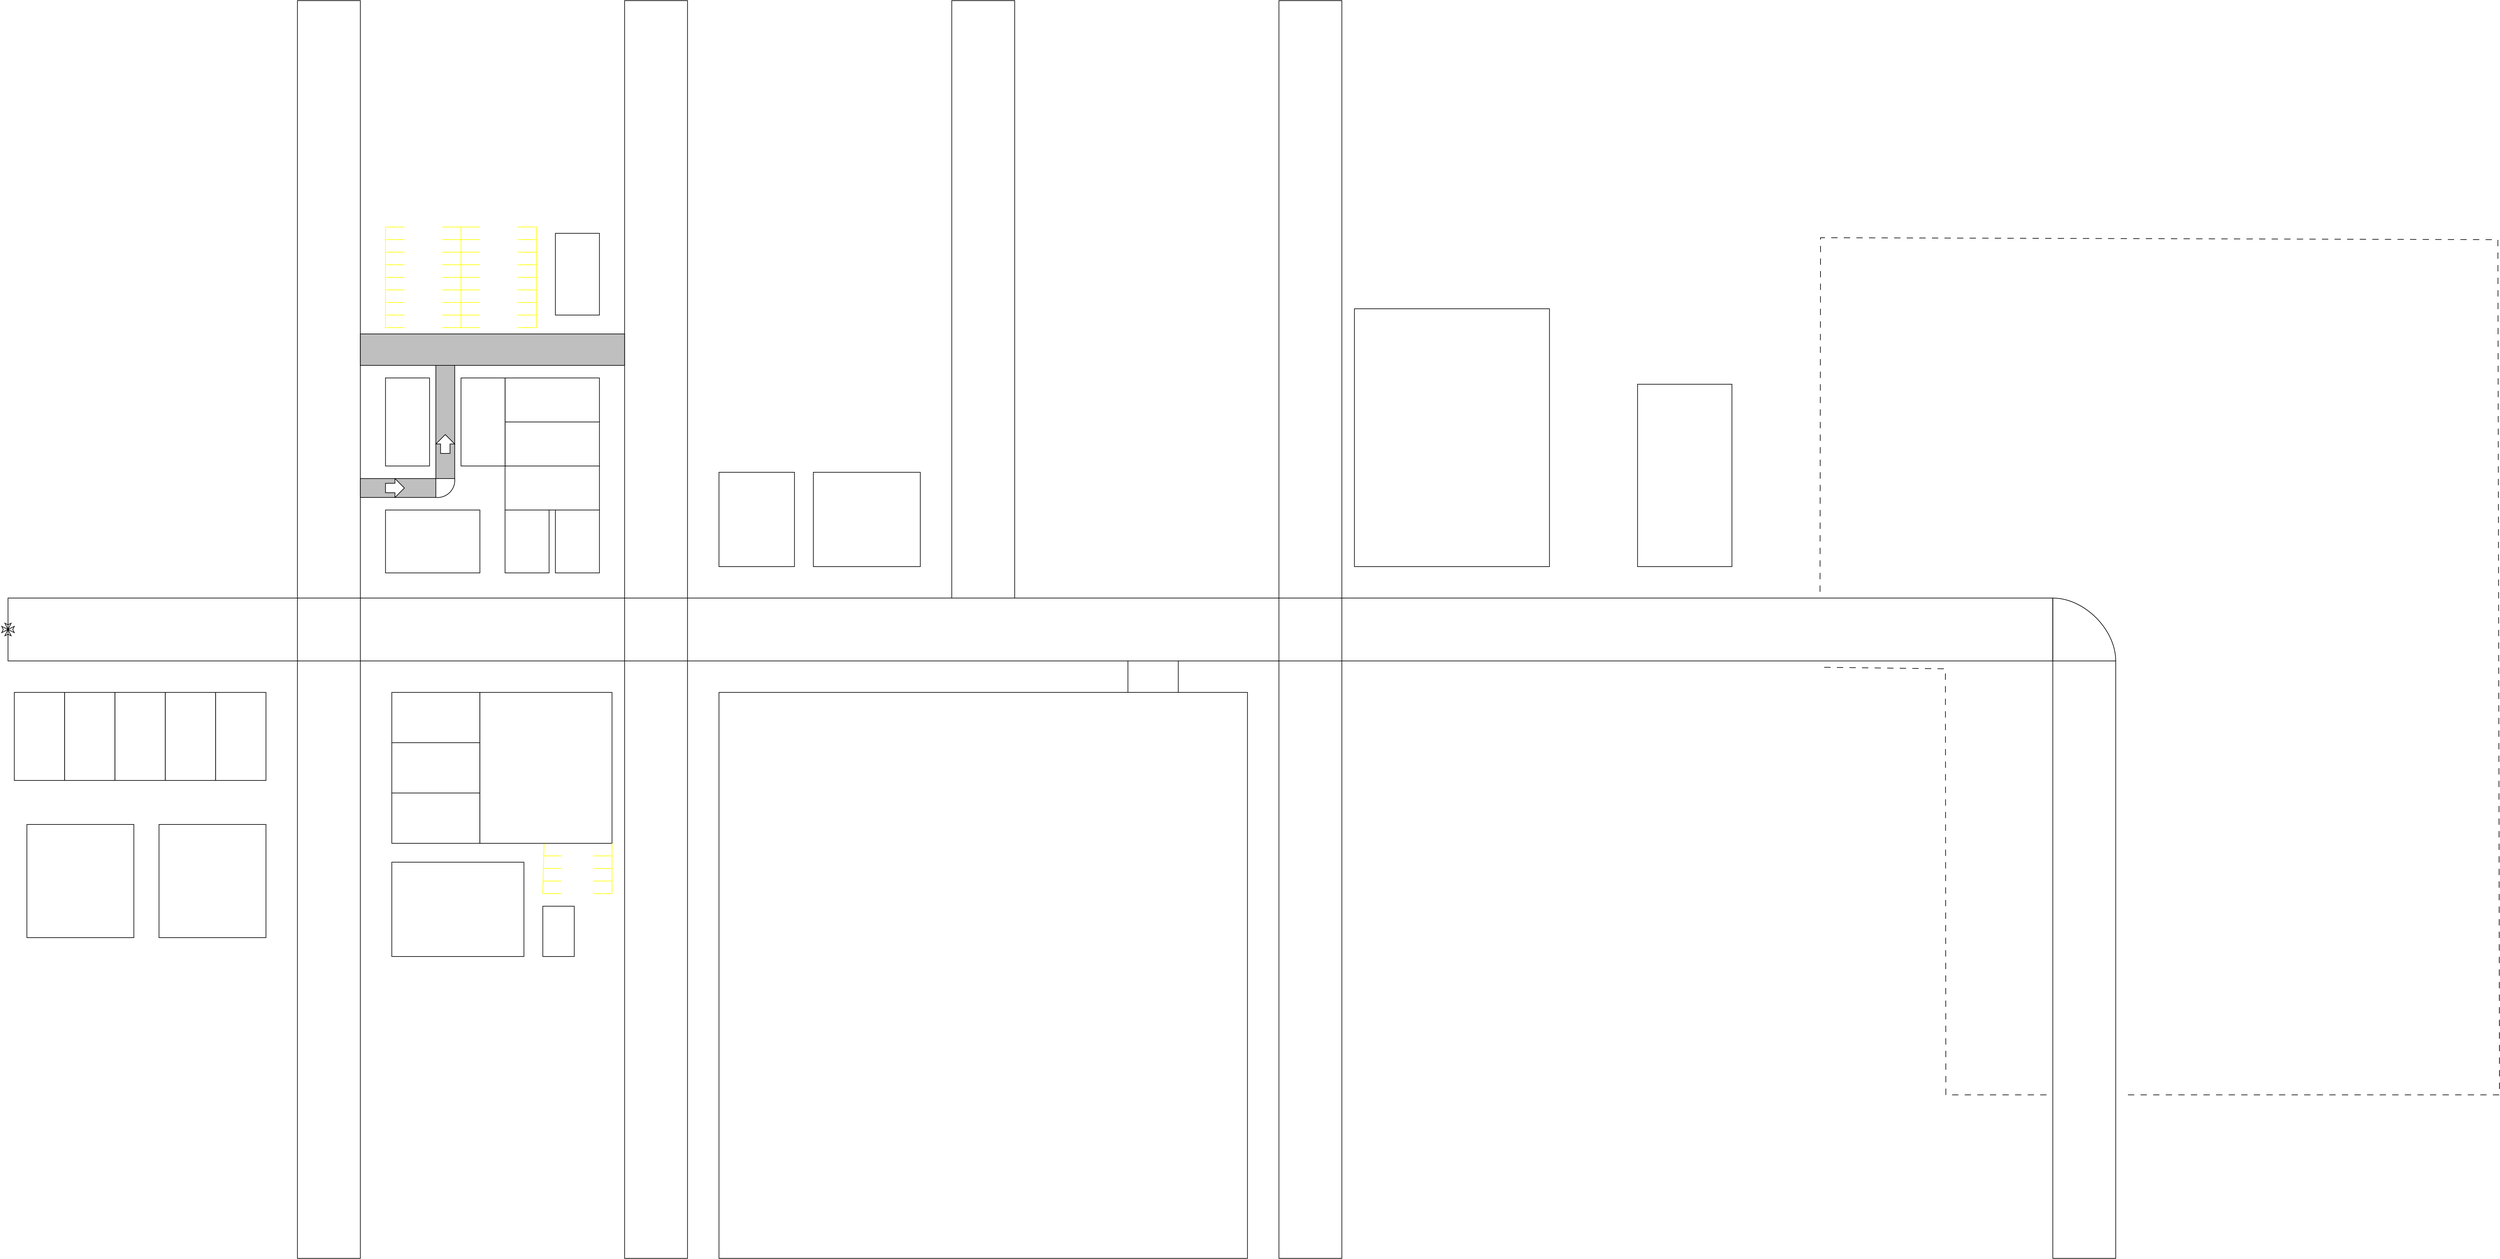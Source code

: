 <?xml version="1.0" encoding="UTF-8"?>
<dia:diagram xmlns:dia="http://www.lysator.liu.se/~alla/dia/">
  <dia:layer name="Background" visible="true" active="true">
    <dia:object type="Geometric - Maltese Cross" version="1" id="O0">
      <dia:attribute name="obj_pos">
        <dia:point val="3,99"/>
      </dia:attribute>
      <dia:attribute name="obj_bb">
        <dia:rectangle val="2.888,98.888;5.112,101.112"/>
      </dia:attribute>
      <dia:attribute name="meta">
        <dia:composite type="dict"/>
      </dia:attribute>
      <dia:attribute name="elem_corner">
        <dia:point val="3,99"/>
      </dia:attribute>
      <dia:attribute name="elem_width">
        <dia:real val="2"/>
      </dia:attribute>
      <dia:attribute name="elem_height">
        <dia:real val="2"/>
      </dia:attribute>
      <dia:attribute name="line_width">
        <dia:real val="0.1"/>
      </dia:attribute>
      <dia:attribute name="line_colour">
        <dia:color val="#000000"/>
      </dia:attribute>
      <dia:attribute name="fill_colour">
        <dia:color val="#ffffff"/>
      </dia:attribute>
      <dia:attribute name="show_background">
        <dia:boolean val="true"/>
      </dia:attribute>
      <dia:attribute name="line_style">
        <dia:enum val="0"/>
        <dia:real val="1"/>
      </dia:attribute>
      <dia:attribute name="flip_horizontal">
        <dia:boolean val="false"/>
      </dia:attribute>
      <dia:attribute name="flip_vertical">
        <dia:boolean val="false"/>
      </dia:attribute>
      <dia:attribute name="subscale">
        <dia:real val="1"/>
      </dia:attribute>
    </dia:object>
    <dia:object type="Standard - Box" version="0" id="O1">
      <dia:attribute name="obj_pos">
        <dia:point val="4,95"/>
      </dia:attribute>
      <dia:attribute name="obj_bb">
        <dia:rectangle val="3.95,94.95;329.05,105.05"/>
      </dia:attribute>
      <dia:attribute name="elem_corner">
        <dia:point val="4,95"/>
      </dia:attribute>
      <dia:attribute name="elem_width">
        <dia:real val="325"/>
      </dia:attribute>
      <dia:attribute name="elem_height">
        <dia:real val="10"/>
      </dia:attribute>
      <dia:attribute name="border_width">
        <dia:real val="0.1"/>
      </dia:attribute>
      <dia:attribute name="show_background">
        <dia:boolean val="false"/>
      </dia:attribute>
    </dia:object>
    <dia:object type="Standard - Box" version="0" id="O2">
      <dia:attribute name="obj_pos">
        <dia:point val="5,110"/>
      </dia:attribute>
      <dia:attribute name="obj_bb">
        <dia:rectangle val="4.95,109.95;13.05,124.05"/>
      </dia:attribute>
      <dia:attribute name="elem_corner">
        <dia:point val="5,110"/>
      </dia:attribute>
      <dia:attribute name="elem_width">
        <dia:real val="8"/>
      </dia:attribute>
      <dia:attribute name="elem_height">
        <dia:real val="14"/>
      </dia:attribute>
      <dia:attribute name="show_background">
        <dia:boolean val="true"/>
      </dia:attribute>
    </dia:object>
    <dia:object type="Standard - Box" version="0" id="O3">
      <dia:attribute name="obj_pos">
        <dia:point val="13,110"/>
      </dia:attribute>
      <dia:attribute name="obj_bb">
        <dia:rectangle val="12.95,109.95;21.05,124.05"/>
      </dia:attribute>
      <dia:attribute name="elem_corner">
        <dia:point val="13,110"/>
      </dia:attribute>
      <dia:attribute name="elem_width">
        <dia:real val="8"/>
      </dia:attribute>
      <dia:attribute name="elem_height">
        <dia:real val="14"/>
      </dia:attribute>
      <dia:attribute name="show_background">
        <dia:boolean val="true"/>
      </dia:attribute>
    </dia:object>
    <dia:object type="Standard - Box" version="0" id="O4">
      <dia:attribute name="obj_pos">
        <dia:point val="21,110"/>
      </dia:attribute>
      <dia:attribute name="obj_bb">
        <dia:rectangle val="20.95,109.95;29.05,124.05"/>
      </dia:attribute>
      <dia:attribute name="elem_corner">
        <dia:point val="21,110"/>
      </dia:attribute>
      <dia:attribute name="elem_width">
        <dia:real val="8"/>
      </dia:attribute>
      <dia:attribute name="elem_height">
        <dia:real val="14"/>
      </dia:attribute>
      <dia:attribute name="show_background">
        <dia:boolean val="true"/>
      </dia:attribute>
    </dia:object>
    <dia:object type="Standard - Box" version="0" id="O5">
      <dia:attribute name="obj_pos">
        <dia:point val="29,110"/>
      </dia:attribute>
      <dia:attribute name="obj_bb">
        <dia:rectangle val="28.95,109.95;37.05,124.05"/>
      </dia:attribute>
      <dia:attribute name="elem_corner">
        <dia:point val="29,110"/>
      </dia:attribute>
      <dia:attribute name="elem_width">
        <dia:real val="8"/>
      </dia:attribute>
      <dia:attribute name="elem_height">
        <dia:real val="14"/>
      </dia:attribute>
      <dia:attribute name="show_background">
        <dia:boolean val="true"/>
      </dia:attribute>
    </dia:object>
    <dia:object type="Standard - Box" version="0" id="O6">
      <dia:attribute name="obj_pos">
        <dia:point val="37,110"/>
      </dia:attribute>
      <dia:attribute name="obj_bb">
        <dia:rectangle val="36.95,109.95;45.05,124.05"/>
      </dia:attribute>
      <dia:attribute name="elem_corner">
        <dia:point val="37,110"/>
      </dia:attribute>
      <dia:attribute name="elem_width">
        <dia:real val="8"/>
      </dia:attribute>
      <dia:attribute name="elem_height">
        <dia:real val="14"/>
      </dia:attribute>
      <dia:attribute name="show_background">
        <dia:boolean val="true"/>
      </dia:attribute>
    </dia:object>
    <dia:object type="Standard - Box" version="0" id="O7">
      <dia:attribute name="obj_pos">
        <dia:point val="50,0"/>
      </dia:attribute>
      <dia:attribute name="obj_bb">
        <dia:rectangle val="49.95,-0.05;60.05,200.05"/>
      </dia:attribute>
      <dia:attribute name="elem_corner">
        <dia:point val="50,0"/>
      </dia:attribute>
      <dia:attribute name="elem_width">
        <dia:real val="10"/>
      </dia:attribute>
      <dia:attribute name="elem_height">
        <dia:real val="200"/>
      </dia:attribute>
      <dia:attribute name="border_width">
        <dia:real val="0.1"/>
      </dia:attribute>
      <dia:attribute name="show_background">
        <dia:boolean val="false"/>
      </dia:attribute>
    </dia:object>
    <dia:object type="Standard - Box" version="0" id="O8">
      <dia:attribute name="obj_pos">
        <dia:point val="65,110"/>
      </dia:attribute>
      <dia:attribute name="obj_bb">
        <dia:rectangle val="64.95,109.95;79.05,118.05"/>
      </dia:attribute>
      <dia:attribute name="elem_corner">
        <dia:point val="65,110"/>
      </dia:attribute>
      <dia:attribute name="elem_width">
        <dia:real val="14"/>
      </dia:attribute>
      <dia:attribute name="elem_height">
        <dia:real val="8"/>
      </dia:attribute>
      <dia:attribute name="show_background">
        <dia:boolean val="true"/>
      </dia:attribute>
    </dia:object>
    <dia:object type="Standard - Box" version="0" id="O9">
      <dia:attribute name="obj_pos">
        <dia:point val="65,118"/>
      </dia:attribute>
      <dia:attribute name="obj_bb">
        <dia:rectangle val="64.95,117.95;79.05,126.05"/>
      </dia:attribute>
      <dia:attribute name="elem_corner">
        <dia:point val="65,118"/>
      </dia:attribute>
      <dia:attribute name="elem_width">
        <dia:real val="14"/>
      </dia:attribute>
      <dia:attribute name="elem_height">
        <dia:real val="8"/>
      </dia:attribute>
      <dia:attribute name="show_background">
        <dia:boolean val="true"/>
      </dia:attribute>
    </dia:object>
    <dia:object type="Standard - Box" version="0" id="O10">
      <dia:attribute name="obj_pos">
        <dia:point val="65,126"/>
      </dia:attribute>
      <dia:attribute name="obj_bb">
        <dia:rectangle val="64.95,125.95;79.05,134.05"/>
      </dia:attribute>
      <dia:attribute name="elem_corner">
        <dia:point val="65,126"/>
      </dia:attribute>
      <dia:attribute name="elem_width">
        <dia:real val="14"/>
      </dia:attribute>
      <dia:attribute name="elem_height">
        <dia:real val="8"/>
      </dia:attribute>
      <dia:attribute name="show_background">
        <dia:boolean val="true"/>
      </dia:attribute>
    </dia:object>
    <dia:object type="Standard - Box" version="0" id="O11">
      <dia:attribute name="obj_pos">
        <dia:point val="79,110"/>
      </dia:attribute>
      <dia:attribute name="obj_bb">
        <dia:rectangle val="78.95,109.95;100.05,134.05"/>
      </dia:attribute>
      <dia:attribute name="elem_corner">
        <dia:point val="79,110"/>
      </dia:attribute>
      <dia:attribute name="elem_width">
        <dia:real val="21"/>
      </dia:attribute>
      <dia:attribute name="elem_height">
        <dia:real val="24"/>
      </dia:attribute>
      <dia:attribute name="show_background">
        <dia:boolean val="true"/>
      </dia:attribute>
    </dia:object>
    <dia:object type="Standard - Box" version="0" id="O12">
      <dia:attribute name="obj_pos">
        <dia:point val="65,137"/>
      </dia:attribute>
      <dia:attribute name="obj_bb">
        <dia:rectangle val="64.95,136.95;86.05,152.05"/>
      </dia:attribute>
      <dia:attribute name="elem_corner">
        <dia:point val="65,137"/>
      </dia:attribute>
      <dia:attribute name="elem_width">
        <dia:real val="21"/>
      </dia:attribute>
      <dia:attribute name="elem_height">
        <dia:real val="15"/>
      </dia:attribute>
      <dia:attribute name="show_background">
        <dia:boolean val="true"/>
      </dia:attribute>
    </dia:object>
    <dia:object type="Standard - Box" version="0" id="O13">
      <dia:attribute name="obj_pos">
        <dia:point val="89,144"/>
      </dia:attribute>
      <dia:attribute name="obj_bb">
        <dia:rectangle val="88.95,143.95;94.05,152.05"/>
      </dia:attribute>
      <dia:attribute name="elem_corner">
        <dia:point val="89,144"/>
      </dia:attribute>
      <dia:attribute name="elem_width">
        <dia:real val="5"/>
      </dia:attribute>
      <dia:attribute name="elem_height">
        <dia:real val="8"/>
      </dia:attribute>
      <dia:attribute name="show_background">
        <dia:boolean val="true"/>
      </dia:attribute>
    </dia:object>
    <dia:object type="Standard - Line" version="0" id="O14">
      <dia:attribute name="obj_pos">
        <dia:point val="89.199,134.041"/>
      </dia:attribute>
      <dia:attribute name="obj_bb">
        <dia:rectangle val="88.949,133.99;89.25,142.051"/>
      </dia:attribute>
      <dia:attribute name="conn_endpoints">
        <dia:point val="89.199,134.041"/>
        <dia:point val="89,142"/>
      </dia:attribute>
      <dia:attribute name="numcp">
        <dia:int val="1"/>
      </dia:attribute>
      <dia:attribute name="line_color">
        <dia:color val="#ffff00"/>
      </dia:attribute>
      <dia:connections>
        <dia:connection handle="0" to="O11" connection="8"/>
      </dia:connections>
    </dia:object>
    <dia:object type="Standard - Line" version="0" id="O15">
      <dia:attribute name="obj_pos">
        <dia:point val="89,142"/>
      </dia:attribute>
      <dia:attribute name="obj_bb">
        <dia:rectangle val="88.95,141.95;92.05,142.05"/>
      </dia:attribute>
      <dia:attribute name="conn_endpoints">
        <dia:point val="89,142"/>
        <dia:point val="92,142"/>
      </dia:attribute>
      <dia:attribute name="numcp">
        <dia:int val="1"/>
      </dia:attribute>
      <dia:attribute name="line_color">
        <dia:color val="#ffff00"/>
      </dia:attribute>
    </dia:object>
    <dia:object type="Standard - Line" version="0" id="O16">
      <dia:attribute name="obj_pos">
        <dia:point val="89,140"/>
      </dia:attribute>
      <dia:attribute name="obj_bb">
        <dia:rectangle val="88.95,139.95;92.05,140.05"/>
      </dia:attribute>
      <dia:attribute name="conn_endpoints">
        <dia:point val="89,140"/>
        <dia:point val="92,140"/>
      </dia:attribute>
      <dia:attribute name="numcp">
        <dia:int val="1"/>
      </dia:attribute>
      <dia:attribute name="line_color">
        <dia:color val="#ffff00"/>
      </dia:attribute>
    </dia:object>
    <dia:object type="Standard - Line" version="0" id="O17">
      <dia:attribute name="obj_pos">
        <dia:point val="89,138"/>
      </dia:attribute>
      <dia:attribute name="obj_bb">
        <dia:rectangle val="88.95,137.95;92.05,138.05"/>
      </dia:attribute>
      <dia:attribute name="conn_endpoints">
        <dia:point val="89,138"/>
        <dia:point val="92,138"/>
      </dia:attribute>
      <dia:attribute name="numcp">
        <dia:int val="1"/>
      </dia:attribute>
      <dia:attribute name="line_color">
        <dia:color val="#ffff00"/>
      </dia:attribute>
    </dia:object>
    <dia:object type="Standard - Line" version="0" id="O18">
      <dia:attribute name="obj_pos">
        <dia:point val="89,136"/>
      </dia:attribute>
      <dia:attribute name="obj_bb">
        <dia:rectangle val="88.95,135.95;92.05,136.05"/>
      </dia:attribute>
      <dia:attribute name="conn_endpoints">
        <dia:point val="89,136"/>
        <dia:point val="92,136"/>
      </dia:attribute>
      <dia:attribute name="numcp">
        <dia:int val="1"/>
      </dia:attribute>
      <dia:attribute name="line_color">
        <dia:color val="#ffff00"/>
      </dia:attribute>
    </dia:object>
    <dia:object type="Standard - Line" version="0" id="O19">
      <dia:attribute name="obj_pos">
        <dia:point val="97,142"/>
      </dia:attribute>
      <dia:attribute name="obj_bb">
        <dia:rectangle val="96.95,141.95;100.05,142.05"/>
      </dia:attribute>
      <dia:attribute name="conn_endpoints">
        <dia:point val="97,142"/>
        <dia:point val="100,142"/>
      </dia:attribute>
      <dia:attribute name="numcp">
        <dia:int val="1"/>
      </dia:attribute>
      <dia:attribute name="line_color">
        <dia:color val="#ffff00"/>
      </dia:attribute>
    </dia:object>
    <dia:object type="Standard - Line" version="0" id="O20">
      <dia:attribute name="obj_pos">
        <dia:point val="100,142"/>
      </dia:attribute>
      <dia:attribute name="obj_bb">
        <dia:rectangle val="99.95,133.95;100.05,142.05"/>
      </dia:attribute>
      <dia:attribute name="conn_endpoints">
        <dia:point val="100,142"/>
        <dia:point val="100,134"/>
      </dia:attribute>
      <dia:attribute name="numcp">
        <dia:int val="1"/>
      </dia:attribute>
      <dia:attribute name="line_color">
        <dia:color val="#ffff00"/>
      </dia:attribute>
      <dia:connections>
        <dia:connection handle="1" to="O11" connection="7"/>
      </dia:connections>
    </dia:object>
    <dia:object type="Standard - Line" version="0" id="O21">
      <dia:attribute name="obj_pos">
        <dia:point val="100,136"/>
      </dia:attribute>
      <dia:attribute name="obj_bb">
        <dia:rectangle val="96.95,135.95;100.05,136.05"/>
      </dia:attribute>
      <dia:attribute name="conn_endpoints">
        <dia:point val="100,136"/>
        <dia:point val="97,136"/>
      </dia:attribute>
      <dia:attribute name="numcp">
        <dia:int val="1"/>
      </dia:attribute>
      <dia:attribute name="line_color">
        <dia:color val="#ffff00"/>
      </dia:attribute>
    </dia:object>
    <dia:object type="Standard - Line" version="0" id="O22">
      <dia:attribute name="obj_pos">
        <dia:point val="100,138"/>
      </dia:attribute>
      <dia:attribute name="obj_bb">
        <dia:rectangle val="96.95,137.95;100.05,138.05"/>
      </dia:attribute>
      <dia:attribute name="conn_endpoints">
        <dia:point val="100,138"/>
        <dia:point val="97,138"/>
      </dia:attribute>
      <dia:attribute name="numcp">
        <dia:int val="1"/>
      </dia:attribute>
      <dia:attribute name="line_color">
        <dia:color val="#ffff00"/>
      </dia:attribute>
      <dia:connections>
        <dia:connection handle="0" to="O20" connection="0"/>
      </dia:connections>
    </dia:object>
    <dia:object type="Standard - Line" version="0" id="O23">
      <dia:attribute name="obj_pos">
        <dia:point val="100,140"/>
      </dia:attribute>
      <dia:attribute name="obj_bb">
        <dia:rectangle val="96.95,139.95;100.05,140.05"/>
      </dia:attribute>
      <dia:attribute name="conn_endpoints">
        <dia:point val="100,140"/>
        <dia:point val="97,140"/>
      </dia:attribute>
      <dia:attribute name="numcp">
        <dia:int val="1"/>
      </dia:attribute>
      <dia:attribute name="line_color">
        <dia:color val="#ffff00"/>
      </dia:attribute>
    </dia:object>
    <dia:object type="Standard - Box" version="0" id="O24">
      <dia:attribute name="obj_pos">
        <dia:point val="102,0"/>
      </dia:attribute>
      <dia:attribute name="obj_bb">
        <dia:rectangle val="101.95,-0.05;112.05,200.05"/>
      </dia:attribute>
      <dia:attribute name="elem_corner">
        <dia:point val="102,0"/>
      </dia:attribute>
      <dia:attribute name="elem_width">
        <dia:real val="10"/>
      </dia:attribute>
      <dia:attribute name="elem_height">
        <dia:real val="200"/>
      </dia:attribute>
      <dia:attribute name="border_width">
        <dia:real val="0.1"/>
      </dia:attribute>
      <dia:attribute name="show_background">
        <dia:boolean val="false"/>
      </dia:attribute>
    </dia:object>
    <dia:object type="Standard - Box" version="0" id="O25">
      <dia:attribute name="obj_pos">
        <dia:point val="64,81"/>
      </dia:attribute>
      <dia:attribute name="obj_bb">
        <dia:rectangle val="63.95,80.95;79.05,91.05"/>
      </dia:attribute>
      <dia:attribute name="elem_corner">
        <dia:point val="64,81"/>
      </dia:attribute>
      <dia:attribute name="elem_width">
        <dia:real val="15"/>
      </dia:attribute>
      <dia:attribute name="elem_height">
        <dia:real val="10"/>
      </dia:attribute>
      <dia:attribute name="show_background">
        <dia:boolean val="true"/>
      </dia:attribute>
    </dia:object>
    <dia:object type="Standard - Box" version="0" id="O26">
      <dia:attribute name="obj_pos">
        <dia:point val="83,81"/>
      </dia:attribute>
      <dia:attribute name="obj_bb">
        <dia:rectangle val="82.95,80.95;90.05,91.05"/>
      </dia:attribute>
      <dia:attribute name="elem_corner">
        <dia:point val="83,81"/>
      </dia:attribute>
      <dia:attribute name="elem_width">
        <dia:real val="7"/>
      </dia:attribute>
      <dia:attribute name="elem_height">
        <dia:real val="10"/>
      </dia:attribute>
      <dia:attribute name="show_background">
        <dia:boolean val="true"/>
      </dia:attribute>
    </dia:object>
    <dia:object type="Standard - Box" version="0" id="O27">
      <dia:attribute name="obj_pos">
        <dia:point val="91,81"/>
      </dia:attribute>
      <dia:attribute name="obj_bb">
        <dia:rectangle val="90.95,80.95;98.05,91.05"/>
      </dia:attribute>
      <dia:attribute name="elem_corner">
        <dia:point val="91,81"/>
      </dia:attribute>
      <dia:attribute name="elem_width">
        <dia:real val="7"/>
      </dia:attribute>
      <dia:attribute name="elem_height">
        <dia:real val="10"/>
      </dia:attribute>
      <dia:attribute name="show_background">
        <dia:boolean val="true"/>
      </dia:attribute>
    </dia:object>
    <dia:object type="Standard - Box" version="0" id="O28">
      <dia:attribute name="obj_pos">
        <dia:point val="83,74"/>
      </dia:attribute>
      <dia:attribute name="obj_bb">
        <dia:rectangle val="82.95,73.95;98.05,81.05"/>
      </dia:attribute>
      <dia:attribute name="elem_corner">
        <dia:point val="83,74"/>
      </dia:attribute>
      <dia:attribute name="elem_width">
        <dia:real val="15"/>
      </dia:attribute>
      <dia:attribute name="elem_height">
        <dia:real val="7"/>
      </dia:attribute>
      <dia:attribute name="show_background">
        <dia:boolean val="true"/>
      </dia:attribute>
    </dia:object>
    <dia:object type="Standard - Box" version="0" id="O29">
      <dia:attribute name="obj_pos">
        <dia:point val="83,67"/>
      </dia:attribute>
      <dia:attribute name="obj_bb">
        <dia:rectangle val="82.95,66.95;98.05,74.05"/>
      </dia:attribute>
      <dia:attribute name="elem_corner">
        <dia:point val="83,67"/>
      </dia:attribute>
      <dia:attribute name="elem_width">
        <dia:real val="15"/>
      </dia:attribute>
      <dia:attribute name="elem_height">
        <dia:real val="7"/>
      </dia:attribute>
      <dia:attribute name="show_background">
        <dia:boolean val="true"/>
      </dia:attribute>
    </dia:object>
    <dia:object type="Standard - Box" version="0" id="O30">
      <dia:attribute name="obj_pos">
        <dia:point val="83,60"/>
      </dia:attribute>
      <dia:attribute name="obj_bb">
        <dia:rectangle val="82.95,59.95;98.05,67.05"/>
      </dia:attribute>
      <dia:attribute name="elem_corner">
        <dia:point val="83,60"/>
      </dia:attribute>
      <dia:attribute name="elem_width">
        <dia:real val="15"/>
      </dia:attribute>
      <dia:attribute name="elem_height">
        <dia:real val="7"/>
      </dia:attribute>
      <dia:attribute name="show_background">
        <dia:boolean val="true"/>
      </dia:attribute>
    </dia:object>
    <dia:object type="Standard - Box" version="0" id="O31">
      <dia:attribute name="obj_pos">
        <dia:point val="64,60"/>
      </dia:attribute>
      <dia:attribute name="obj_bb">
        <dia:rectangle val="63.95,59.95;71.05,74.05"/>
      </dia:attribute>
      <dia:attribute name="elem_corner">
        <dia:point val="64,60"/>
      </dia:attribute>
      <dia:attribute name="elem_width">
        <dia:real val="7"/>
      </dia:attribute>
      <dia:attribute name="elem_height">
        <dia:real val="14"/>
      </dia:attribute>
      <dia:attribute name="show_background">
        <dia:boolean val="true"/>
      </dia:attribute>
    </dia:object>
    <dia:object type="Standard - Box" version="0" id="O32">
      <dia:attribute name="obj_pos">
        <dia:point val="76,60"/>
      </dia:attribute>
      <dia:attribute name="obj_bb">
        <dia:rectangle val="75.95,59.95;83.05,74.05"/>
      </dia:attribute>
      <dia:attribute name="elem_corner">
        <dia:point val="76,60"/>
      </dia:attribute>
      <dia:attribute name="elem_width">
        <dia:real val="7"/>
      </dia:attribute>
      <dia:attribute name="elem_height">
        <dia:real val="14"/>
      </dia:attribute>
      <dia:attribute name="show_background">
        <dia:boolean val="true"/>
      </dia:attribute>
    </dia:object>
    <dia:object type="Standard - Box" version="0" id="O33">
      <dia:attribute name="obj_pos">
        <dia:point val="60,76"/>
      </dia:attribute>
      <dia:attribute name="obj_bb">
        <dia:rectangle val="59.95,75.95;72.05,79.05"/>
      </dia:attribute>
      <dia:attribute name="elem_corner">
        <dia:point val="60,76"/>
      </dia:attribute>
      <dia:attribute name="elem_width">
        <dia:real val="12"/>
      </dia:attribute>
      <dia:attribute name="elem_height">
        <dia:real val="3"/>
      </dia:attribute>
      <dia:attribute name="border_width">
        <dia:real val="0.1"/>
      </dia:attribute>
      <dia:attribute name="inner_color">
        <dia:color val="#bfbfbf"/>
      </dia:attribute>
      <dia:attribute name="show_background">
        <dia:boolean val="true"/>
      </dia:attribute>
    </dia:object>
    <dia:object type="Standard - Box" version="0" id="O34">
      <dia:attribute name="obj_pos">
        <dia:point val="72,58"/>
      </dia:attribute>
      <dia:attribute name="obj_bb">
        <dia:rectangle val="71.95,57.95;75.05,76.05"/>
      </dia:attribute>
      <dia:attribute name="elem_corner">
        <dia:point val="72,58"/>
      </dia:attribute>
      <dia:attribute name="elem_width">
        <dia:real val="3"/>
      </dia:attribute>
      <dia:attribute name="elem_height">
        <dia:real val="18"/>
      </dia:attribute>
      <dia:attribute name="border_width">
        <dia:real val="0.1"/>
      </dia:attribute>
      <dia:attribute name="inner_color">
        <dia:color val="#bfbfbf"/>
      </dia:attribute>
      <dia:attribute name="show_background">
        <dia:boolean val="true"/>
      </dia:attribute>
    </dia:object>
    <dia:object type="Standard - Arc" version="0" id="O35">
      <dia:attribute name="obj_pos">
        <dia:point val="72,79"/>
      </dia:attribute>
      <dia:attribute name="obj_bb">
        <dia:rectangle val="71.929,75.929;75.071,79.071"/>
      </dia:attribute>
      <dia:attribute name="conn_endpoints">
        <dia:point val="72,79"/>
        <dia:point val="75,76"/>
      </dia:attribute>
      <dia:attribute name="curve_distance">
        <dia:real val="1"/>
      </dia:attribute>
      <dia:connections>
        <dia:connection handle="0" to="O33" connection="7"/>
        <dia:connection handle="1" to="O34" connection="7"/>
      </dia:connections>
    </dia:object>
    <dia:object type="Geometric - Right Arrow" version="1" id="O36">
      <dia:attribute name="obj_pos">
        <dia:point val="64,76"/>
      </dia:attribute>
      <dia:attribute name="obj_bb">
        <dia:rectangle val="63.95,75.879;67.071,79.121"/>
      </dia:attribute>
      <dia:attribute name="meta">
        <dia:composite type="dict"/>
      </dia:attribute>
      <dia:attribute name="elem_corner">
        <dia:point val="64,76"/>
      </dia:attribute>
      <dia:attribute name="elem_width">
        <dia:real val="3"/>
      </dia:attribute>
      <dia:attribute name="elem_height">
        <dia:real val="3"/>
      </dia:attribute>
      <dia:attribute name="line_width">
        <dia:real val="0.1"/>
      </dia:attribute>
      <dia:attribute name="line_colour">
        <dia:color val="#000000"/>
      </dia:attribute>
      <dia:attribute name="fill_colour">
        <dia:color val="#ffffff"/>
      </dia:attribute>
      <dia:attribute name="show_background">
        <dia:boolean val="true"/>
      </dia:attribute>
      <dia:attribute name="line_style">
        <dia:enum val="0"/>
        <dia:real val="1"/>
      </dia:attribute>
      <dia:attribute name="flip_horizontal">
        <dia:boolean val="false"/>
      </dia:attribute>
      <dia:attribute name="flip_vertical">
        <dia:boolean val="false"/>
      </dia:attribute>
      <dia:attribute name="subscale">
        <dia:real val="1"/>
      </dia:attribute>
    </dia:object>
    <dia:object type="Geometric - Up Arrow" version="1" id="O37">
      <dia:attribute name="obj_pos">
        <dia:point val="72,69"/>
      </dia:attribute>
      <dia:attribute name="obj_bb">
        <dia:rectangle val="71.879,68.929;75.121,72.05"/>
      </dia:attribute>
      <dia:attribute name="meta">
        <dia:composite type="dict"/>
      </dia:attribute>
      <dia:attribute name="elem_corner">
        <dia:point val="72,69"/>
      </dia:attribute>
      <dia:attribute name="elem_width">
        <dia:real val="3"/>
      </dia:attribute>
      <dia:attribute name="elem_height">
        <dia:real val="3"/>
      </dia:attribute>
      <dia:attribute name="line_width">
        <dia:real val="0.1"/>
      </dia:attribute>
      <dia:attribute name="line_colour">
        <dia:color val="#000000"/>
      </dia:attribute>
      <dia:attribute name="fill_colour">
        <dia:color val="#ffffff"/>
      </dia:attribute>
      <dia:attribute name="show_background">
        <dia:boolean val="true"/>
      </dia:attribute>
      <dia:attribute name="line_style">
        <dia:enum val="0"/>
        <dia:real val="1"/>
      </dia:attribute>
      <dia:attribute name="flip_horizontal">
        <dia:boolean val="false"/>
      </dia:attribute>
      <dia:attribute name="flip_vertical">
        <dia:boolean val="false"/>
      </dia:attribute>
      <dia:attribute name="subscale">
        <dia:real val="1"/>
      </dia:attribute>
    </dia:object>
    <dia:object type="Standard - Box" version="0" id="O38">
      <dia:attribute name="obj_pos">
        <dia:point val="60,53"/>
      </dia:attribute>
      <dia:attribute name="obj_bb">
        <dia:rectangle val="59.95,52.95;102.05,58.05"/>
      </dia:attribute>
      <dia:attribute name="elem_corner">
        <dia:point val="60,53"/>
      </dia:attribute>
      <dia:attribute name="elem_width">
        <dia:real val="42"/>
      </dia:attribute>
      <dia:attribute name="elem_height">
        <dia:real val="5"/>
      </dia:attribute>
      <dia:attribute name="inner_color">
        <dia:color val="#bfbfbf"/>
      </dia:attribute>
      <dia:attribute name="show_background">
        <dia:boolean val="true"/>
      </dia:attribute>
    </dia:object>
    <dia:object type="Standard - Line" version="0" id="O39">
      <dia:attribute name="obj_pos">
        <dia:point val="64,52"/>
      </dia:attribute>
      <dia:attribute name="obj_bb">
        <dia:rectangle val="63.95,35.95;64.05,52.05"/>
      </dia:attribute>
      <dia:attribute name="conn_endpoints">
        <dia:point val="64,52"/>
        <dia:point val="64,36"/>
      </dia:attribute>
      <dia:attribute name="numcp">
        <dia:int val="1"/>
      </dia:attribute>
      <dia:attribute name="line_color">
        <dia:color val="#ffff00"/>
      </dia:attribute>
    </dia:object>
    <dia:object type="Standard - Line" version="0" id="O40">
      <dia:attribute name="obj_pos">
        <dia:point val="67,52"/>
      </dia:attribute>
      <dia:attribute name="obj_bb">
        <dia:rectangle val="63.95,51.95;67.05,52.05"/>
      </dia:attribute>
      <dia:attribute name="conn_endpoints">
        <dia:point val="67,52"/>
        <dia:point val="64,52"/>
      </dia:attribute>
      <dia:attribute name="numcp">
        <dia:int val="1"/>
      </dia:attribute>
      <dia:attribute name="line_color">
        <dia:color val="#ffff00"/>
      </dia:attribute>
    </dia:object>
    <dia:object type="Standard - Line" version="0" id="O41">
      <dia:attribute name="obj_pos">
        <dia:point val="67,50"/>
      </dia:attribute>
      <dia:attribute name="obj_bb">
        <dia:rectangle val="63.95,49.95;67.05,50.05"/>
      </dia:attribute>
      <dia:attribute name="conn_endpoints">
        <dia:point val="67,50"/>
        <dia:point val="64,50"/>
      </dia:attribute>
      <dia:attribute name="numcp">
        <dia:int val="1"/>
      </dia:attribute>
      <dia:attribute name="line_color">
        <dia:color val="#ffff00"/>
      </dia:attribute>
    </dia:object>
    <dia:object type="Standard - Line" version="0" id="O42">
      <dia:attribute name="obj_pos">
        <dia:point val="67,48"/>
      </dia:attribute>
      <dia:attribute name="obj_bb">
        <dia:rectangle val="63.95,47.95;67.05,48.05"/>
      </dia:attribute>
      <dia:attribute name="conn_endpoints">
        <dia:point val="67,48"/>
        <dia:point val="64,48"/>
      </dia:attribute>
      <dia:attribute name="numcp">
        <dia:int val="1"/>
      </dia:attribute>
      <dia:attribute name="line_color">
        <dia:color val="#ffff00"/>
      </dia:attribute>
    </dia:object>
    <dia:object type="Standard - Line" version="0" id="O43">
      <dia:attribute name="obj_pos">
        <dia:point val="67,46"/>
      </dia:attribute>
      <dia:attribute name="obj_bb">
        <dia:rectangle val="63.95,45.95;67.05,46.05"/>
      </dia:attribute>
      <dia:attribute name="conn_endpoints">
        <dia:point val="67,46"/>
        <dia:point val="64,46"/>
      </dia:attribute>
      <dia:attribute name="numcp">
        <dia:int val="1"/>
      </dia:attribute>
      <dia:attribute name="line_color">
        <dia:color val="#ffff00"/>
      </dia:attribute>
    </dia:object>
    <dia:object type="Standard - Line" version="0" id="O44">
      <dia:attribute name="obj_pos">
        <dia:point val="67,44"/>
      </dia:attribute>
      <dia:attribute name="obj_bb">
        <dia:rectangle val="63.95,43.95;67.05,44.05"/>
      </dia:attribute>
      <dia:attribute name="conn_endpoints">
        <dia:point val="67,44"/>
        <dia:point val="64,44"/>
      </dia:attribute>
      <dia:attribute name="numcp">
        <dia:int val="1"/>
      </dia:attribute>
      <dia:attribute name="line_color">
        <dia:color val="#ffff00"/>
      </dia:attribute>
    </dia:object>
    <dia:object type="Standard - Line" version="0" id="O45">
      <dia:attribute name="obj_pos">
        <dia:point val="67,42"/>
      </dia:attribute>
      <dia:attribute name="obj_bb">
        <dia:rectangle val="63.95,41.95;67.05,42.05"/>
      </dia:attribute>
      <dia:attribute name="conn_endpoints">
        <dia:point val="67,42"/>
        <dia:point val="64,42"/>
      </dia:attribute>
      <dia:attribute name="numcp">
        <dia:int val="1"/>
      </dia:attribute>
      <dia:attribute name="line_color">
        <dia:color val="#ffff00"/>
      </dia:attribute>
    </dia:object>
    <dia:object type="Standard - Line" version="0" id="O46">
      <dia:attribute name="obj_pos">
        <dia:point val="67,40"/>
      </dia:attribute>
      <dia:attribute name="obj_bb">
        <dia:rectangle val="63.95,39.95;67.05,40.05"/>
      </dia:attribute>
      <dia:attribute name="conn_endpoints">
        <dia:point val="67,40"/>
        <dia:point val="64,40"/>
      </dia:attribute>
      <dia:attribute name="numcp">
        <dia:int val="1"/>
      </dia:attribute>
      <dia:attribute name="line_color">
        <dia:color val="#ffff00"/>
      </dia:attribute>
    </dia:object>
    <dia:object type="Standard - Line" version="0" id="O47">
      <dia:attribute name="obj_pos">
        <dia:point val="67,38"/>
      </dia:attribute>
      <dia:attribute name="obj_bb">
        <dia:rectangle val="63.95,37.95;67.05,38.05"/>
      </dia:attribute>
      <dia:attribute name="conn_endpoints">
        <dia:point val="67,38"/>
        <dia:point val="64,38"/>
      </dia:attribute>
      <dia:attribute name="numcp">
        <dia:int val="1"/>
      </dia:attribute>
      <dia:attribute name="line_color">
        <dia:color val="#ffff00"/>
      </dia:attribute>
    </dia:object>
    <dia:object type="Standard - Line" version="0" id="O48">
      <dia:attribute name="obj_pos">
        <dia:point val="67,36"/>
      </dia:attribute>
      <dia:attribute name="obj_bb">
        <dia:rectangle val="63.95,35.95;67.05,36.05"/>
      </dia:attribute>
      <dia:attribute name="conn_endpoints">
        <dia:point val="67,36"/>
        <dia:point val="64,36"/>
      </dia:attribute>
      <dia:attribute name="numcp">
        <dia:int val="1"/>
      </dia:attribute>
      <dia:attribute name="line_color">
        <dia:color val="#ffff00"/>
      </dia:attribute>
    </dia:object>
    <dia:object type="Standard - Line" version="0" id="O49">
      <dia:attribute name="obj_pos">
        <dia:point val="76,52"/>
      </dia:attribute>
      <dia:attribute name="obj_bb">
        <dia:rectangle val="75.95,35.95;76.05,52.05"/>
      </dia:attribute>
      <dia:attribute name="conn_endpoints">
        <dia:point val="76,52"/>
        <dia:point val="76,36"/>
      </dia:attribute>
      <dia:attribute name="numcp">
        <dia:int val="1"/>
      </dia:attribute>
      <dia:attribute name="line_color">
        <dia:color val="#ffff00"/>
      </dia:attribute>
    </dia:object>
    <dia:object type="Standard - Line" version="0" id="O50">
      <dia:attribute name="obj_pos">
        <dia:point val="79,38"/>
      </dia:attribute>
      <dia:attribute name="obj_bb">
        <dia:rectangle val="72.95,37.95;79.05,38.05"/>
      </dia:attribute>
      <dia:attribute name="conn_endpoints">
        <dia:point val="79,38"/>
        <dia:point val="73,38"/>
      </dia:attribute>
      <dia:attribute name="numcp">
        <dia:int val="1"/>
      </dia:attribute>
      <dia:attribute name="line_color">
        <dia:color val="#ffff00"/>
      </dia:attribute>
    </dia:object>
    <dia:object type="Standard - Line" version="0" id="O51">
      <dia:attribute name="obj_pos">
        <dia:point val="79,36"/>
      </dia:attribute>
      <dia:attribute name="obj_bb">
        <dia:rectangle val="72.95,35.95;79.05,36.05"/>
      </dia:attribute>
      <dia:attribute name="conn_endpoints">
        <dia:point val="79,36"/>
        <dia:point val="73,36"/>
      </dia:attribute>
      <dia:attribute name="numcp">
        <dia:int val="1"/>
      </dia:attribute>
      <dia:attribute name="line_color">
        <dia:color val="#ffff00"/>
      </dia:attribute>
    </dia:object>
    <dia:object type="Standard - Line" version="0" id="O52">
      <dia:attribute name="obj_pos">
        <dia:point val="79,42"/>
      </dia:attribute>
      <dia:attribute name="obj_bb">
        <dia:rectangle val="72.95,41.95;79.05,42.05"/>
      </dia:attribute>
      <dia:attribute name="conn_endpoints">
        <dia:point val="79,42"/>
        <dia:point val="73,42"/>
      </dia:attribute>
      <dia:attribute name="numcp">
        <dia:int val="1"/>
      </dia:attribute>
      <dia:attribute name="line_color">
        <dia:color val="#ffff00"/>
      </dia:attribute>
    </dia:object>
    <dia:object type="Standard - Line" version="0" id="O53">
      <dia:attribute name="obj_pos">
        <dia:point val="79,40"/>
      </dia:attribute>
      <dia:attribute name="obj_bb">
        <dia:rectangle val="72.95,39.95;79.05,40.05"/>
      </dia:attribute>
      <dia:attribute name="conn_endpoints">
        <dia:point val="79,40"/>
        <dia:point val="73,40"/>
      </dia:attribute>
      <dia:attribute name="numcp">
        <dia:int val="1"/>
      </dia:attribute>
      <dia:attribute name="line_color">
        <dia:color val="#ffff00"/>
      </dia:attribute>
    </dia:object>
    <dia:object type="Standard - Line" version="0" id="O54">
      <dia:attribute name="obj_pos">
        <dia:point val="79,46"/>
      </dia:attribute>
      <dia:attribute name="obj_bb">
        <dia:rectangle val="72.95,45.95;79.05,46.05"/>
      </dia:attribute>
      <dia:attribute name="conn_endpoints">
        <dia:point val="79,46"/>
        <dia:point val="73,46"/>
      </dia:attribute>
      <dia:attribute name="numcp">
        <dia:int val="1"/>
      </dia:attribute>
      <dia:attribute name="line_color">
        <dia:color val="#ffff00"/>
      </dia:attribute>
    </dia:object>
    <dia:object type="Standard - Line" version="0" id="O55">
      <dia:attribute name="obj_pos">
        <dia:point val="79,44"/>
      </dia:attribute>
      <dia:attribute name="obj_bb">
        <dia:rectangle val="72.95,43.95;79.05,44.05"/>
      </dia:attribute>
      <dia:attribute name="conn_endpoints">
        <dia:point val="79,44"/>
        <dia:point val="73,44"/>
      </dia:attribute>
      <dia:attribute name="numcp">
        <dia:int val="1"/>
      </dia:attribute>
      <dia:attribute name="line_color">
        <dia:color val="#ffff00"/>
      </dia:attribute>
    </dia:object>
    <dia:object type="Standard - Line" version="0" id="O56">
      <dia:attribute name="obj_pos">
        <dia:point val="79,50"/>
      </dia:attribute>
      <dia:attribute name="obj_bb">
        <dia:rectangle val="72.95,49.95;79.05,50.05"/>
      </dia:attribute>
      <dia:attribute name="conn_endpoints">
        <dia:point val="79,50"/>
        <dia:point val="73,50"/>
      </dia:attribute>
      <dia:attribute name="numcp">
        <dia:int val="1"/>
      </dia:attribute>
      <dia:attribute name="line_color">
        <dia:color val="#ffff00"/>
      </dia:attribute>
    </dia:object>
    <dia:object type="Standard - Line" version="0" id="O57">
      <dia:attribute name="obj_pos">
        <dia:point val="79,48"/>
      </dia:attribute>
      <dia:attribute name="obj_bb">
        <dia:rectangle val="72.95,47.95;79.05,48.05"/>
      </dia:attribute>
      <dia:attribute name="conn_endpoints">
        <dia:point val="79,48"/>
        <dia:point val="73,48"/>
      </dia:attribute>
      <dia:attribute name="numcp">
        <dia:int val="1"/>
      </dia:attribute>
      <dia:attribute name="line_color">
        <dia:color val="#ffff00"/>
      </dia:attribute>
    </dia:object>
    <dia:object type="Standard - Line" version="0" id="O58">
      <dia:attribute name="obj_pos">
        <dia:point val="79,52"/>
      </dia:attribute>
      <dia:attribute name="obj_bb">
        <dia:rectangle val="72.95,51.95;79.05,52.05"/>
      </dia:attribute>
      <dia:attribute name="conn_endpoints">
        <dia:point val="79,52"/>
        <dia:point val="73,52"/>
      </dia:attribute>
      <dia:attribute name="numcp">
        <dia:int val="1"/>
      </dia:attribute>
      <dia:attribute name="line_color">
        <dia:color val="#ffff00"/>
      </dia:attribute>
    </dia:object>
    <dia:object type="Standard - Line" version="0" id="O59">
      <dia:attribute name="obj_pos">
        <dia:point val="88,52"/>
      </dia:attribute>
      <dia:attribute name="obj_bb">
        <dia:rectangle val="87.95,35.95;88.05,52.05"/>
      </dia:attribute>
      <dia:attribute name="conn_endpoints">
        <dia:point val="88,52"/>
        <dia:point val="88,36"/>
      </dia:attribute>
      <dia:attribute name="numcp">
        <dia:int val="1"/>
      </dia:attribute>
      <dia:attribute name="line_color">
        <dia:color val="#ffff00"/>
      </dia:attribute>
    </dia:object>
    <dia:object type="Standard - Line" version="0" id="O60">
      <dia:attribute name="obj_pos">
        <dia:point val="88,52"/>
      </dia:attribute>
      <dia:attribute name="obj_bb">
        <dia:rectangle val="84.95,51.95;88.05,52.05"/>
      </dia:attribute>
      <dia:attribute name="conn_endpoints">
        <dia:point val="88,52"/>
        <dia:point val="85,52"/>
      </dia:attribute>
      <dia:attribute name="numcp">
        <dia:int val="1"/>
      </dia:attribute>
      <dia:attribute name="line_color">
        <dia:color val="#ffff00"/>
      </dia:attribute>
    </dia:object>
    <dia:object type="Standard - Line" version="0" id="O61">
      <dia:attribute name="obj_pos">
        <dia:point val="88,50"/>
      </dia:attribute>
      <dia:attribute name="obj_bb">
        <dia:rectangle val="84.95,49.95;88.05,50.05"/>
      </dia:attribute>
      <dia:attribute name="conn_endpoints">
        <dia:point val="88,50"/>
        <dia:point val="85,50"/>
      </dia:attribute>
      <dia:attribute name="numcp">
        <dia:int val="1"/>
      </dia:attribute>
      <dia:attribute name="line_color">
        <dia:color val="#ffff00"/>
      </dia:attribute>
    </dia:object>
    <dia:object type="Standard - Line" version="0" id="O62">
      <dia:attribute name="obj_pos">
        <dia:point val="88,48"/>
      </dia:attribute>
      <dia:attribute name="obj_bb">
        <dia:rectangle val="84.95,47.95;88.05,48.05"/>
      </dia:attribute>
      <dia:attribute name="conn_endpoints">
        <dia:point val="88,48"/>
        <dia:point val="85,48"/>
      </dia:attribute>
      <dia:attribute name="numcp">
        <dia:int val="1"/>
      </dia:attribute>
      <dia:attribute name="line_color">
        <dia:color val="#ffff00"/>
      </dia:attribute>
    </dia:object>
    <dia:object type="Standard - Line" version="0" id="O63">
      <dia:attribute name="obj_pos">
        <dia:point val="88,46"/>
      </dia:attribute>
      <dia:attribute name="obj_bb">
        <dia:rectangle val="84.95,45.95;88.05,46.05"/>
      </dia:attribute>
      <dia:attribute name="conn_endpoints">
        <dia:point val="88,46"/>
        <dia:point val="85,46"/>
      </dia:attribute>
      <dia:attribute name="numcp">
        <dia:int val="1"/>
      </dia:attribute>
      <dia:attribute name="line_color">
        <dia:color val="#ffff00"/>
      </dia:attribute>
    </dia:object>
    <dia:object type="Standard - Line" version="0" id="O64">
      <dia:attribute name="obj_pos">
        <dia:point val="88,44"/>
      </dia:attribute>
      <dia:attribute name="obj_bb">
        <dia:rectangle val="84.95,43.95;88.05,44.05"/>
      </dia:attribute>
      <dia:attribute name="conn_endpoints">
        <dia:point val="88,44"/>
        <dia:point val="85,44"/>
      </dia:attribute>
      <dia:attribute name="numcp">
        <dia:int val="1"/>
      </dia:attribute>
      <dia:attribute name="line_color">
        <dia:color val="#ffff00"/>
      </dia:attribute>
      <dia:connections>
        <dia:connection handle="0" to="O59" connection="0"/>
      </dia:connections>
    </dia:object>
    <dia:object type="Standard - Line" version="0" id="O65">
      <dia:attribute name="obj_pos">
        <dia:point val="88,42"/>
      </dia:attribute>
      <dia:attribute name="obj_bb">
        <dia:rectangle val="84.95,41.95;88.05,42.05"/>
      </dia:attribute>
      <dia:attribute name="conn_endpoints">
        <dia:point val="88,42"/>
        <dia:point val="85,42"/>
      </dia:attribute>
      <dia:attribute name="numcp">
        <dia:int val="1"/>
      </dia:attribute>
      <dia:attribute name="line_color">
        <dia:color val="#ffff00"/>
      </dia:attribute>
    </dia:object>
    <dia:object type="Standard - Line" version="0" id="O66">
      <dia:attribute name="obj_pos">
        <dia:point val="88,40"/>
      </dia:attribute>
      <dia:attribute name="obj_bb">
        <dia:rectangle val="84.95,39.95;88.05,40.05"/>
      </dia:attribute>
      <dia:attribute name="conn_endpoints">
        <dia:point val="88,40"/>
        <dia:point val="85,40"/>
      </dia:attribute>
      <dia:attribute name="numcp">
        <dia:int val="1"/>
      </dia:attribute>
      <dia:attribute name="line_color">
        <dia:color val="#ffff00"/>
      </dia:attribute>
    </dia:object>
    <dia:object type="Standard - Line" version="0" id="O67">
      <dia:attribute name="obj_pos">
        <dia:point val="88,38"/>
      </dia:attribute>
      <dia:attribute name="obj_bb">
        <dia:rectangle val="84.95,37.95;88.05,38.05"/>
      </dia:attribute>
      <dia:attribute name="conn_endpoints">
        <dia:point val="88,38"/>
        <dia:point val="85,38"/>
      </dia:attribute>
      <dia:attribute name="numcp">
        <dia:int val="1"/>
      </dia:attribute>
      <dia:attribute name="line_color">
        <dia:color val="#ffff00"/>
      </dia:attribute>
    </dia:object>
    <dia:object type="Standard - Line" version="0" id="O68">
      <dia:attribute name="obj_pos">
        <dia:point val="88,36"/>
      </dia:attribute>
      <dia:attribute name="obj_bb">
        <dia:rectangle val="84.95,35.95;88.05,36.05"/>
      </dia:attribute>
      <dia:attribute name="conn_endpoints">
        <dia:point val="88,36"/>
        <dia:point val="85,36"/>
      </dia:attribute>
      <dia:attribute name="numcp">
        <dia:int val="1"/>
      </dia:attribute>
      <dia:attribute name="line_color">
        <dia:color val="#ffff00"/>
      </dia:attribute>
    </dia:object>
    <dia:object type="Standard - Box" version="0" id="O69">
      <dia:attribute name="obj_pos">
        <dia:point val="91,37"/>
      </dia:attribute>
      <dia:attribute name="obj_bb">
        <dia:rectangle val="90.95,36.95;98.05,50.05"/>
      </dia:attribute>
      <dia:attribute name="elem_corner">
        <dia:point val="91,37"/>
      </dia:attribute>
      <dia:attribute name="elem_width">
        <dia:real val="7"/>
      </dia:attribute>
      <dia:attribute name="elem_height">
        <dia:real val="13"/>
      </dia:attribute>
      <dia:attribute name="show_background">
        <dia:boolean val="true"/>
      </dia:attribute>
    </dia:object>
    <dia:object type="Standard - Box" version="0" id="O70">
      <dia:attribute name="obj_pos">
        <dia:point val="28,131"/>
      </dia:attribute>
      <dia:attribute name="obj_bb">
        <dia:rectangle val="27.95,130.95;45.05,149.05"/>
      </dia:attribute>
      <dia:attribute name="elem_corner">
        <dia:point val="28,131"/>
      </dia:attribute>
      <dia:attribute name="elem_width">
        <dia:real val="17"/>
      </dia:attribute>
      <dia:attribute name="elem_height">
        <dia:real val="18"/>
      </dia:attribute>
      <dia:attribute name="show_background">
        <dia:boolean val="true"/>
      </dia:attribute>
    </dia:object>
    <dia:object type="Standard - Box" version="0" id="O71">
      <dia:attribute name="obj_pos">
        <dia:point val="7,131"/>
      </dia:attribute>
      <dia:attribute name="obj_bb">
        <dia:rectangle val="6.95,130.95;24.05,149.05"/>
      </dia:attribute>
      <dia:attribute name="elem_corner">
        <dia:point val="7,131"/>
      </dia:attribute>
      <dia:attribute name="elem_width">
        <dia:real val="17"/>
      </dia:attribute>
      <dia:attribute name="elem_height">
        <dia:real val="18"/>
      </dia:attribute>
      <dia:attribute name="show_background">
        <dia:boolean val="true"/>
      </dia:attribute>
    </dia:object>
    <dia:object type="Standard - Box" version="0" id="O72">
      <dia:attribute name="obj_pos">
        <dia:point val="117,110"/>
      </dia:attribute>
      <dia:attribute name="obj_bb">
        <dia:rectangle val="116.95,109.95;201.05,200.05"/>
      </dia:attribute>
      <dia:attribute name="elem_corner">
        <dia:point val="117,110"/>
      </dia:attribute>
      <dia:attribute name="elem_width">
        <dia:real val="84"/>
      </dia:attribute>
      <dia:attribute name="elem_height">
        <dia:real val="90"/>
      </dia:attribute>
      <dia:attribute name="show_background">
        <dia:boolean val="true"/>
      </dia:attribute>
    </dia:object>
    <dia:object type="Standard - Box" version="0" id="O73">
      <dia:attribute name="obj_pos">
        <dia:point val="206,0"/>
      </dia:attribute>
      <dia:attribute name="obj_bb">
        <dia:rectangle val="205.95,-0.05;216.05,200.05"/>
      </dia:attribute>
      <dia:attribute name="elem_corner">
        <dia:point val="206,0"/>
      </dia:attribute>
      <dia:attribute name="elem_width">
        <dia:real val="10"/>
      </dia:attribute>
      <dia:attribute name="elem_height">
        <dia:real val="200"/>
      </dia:attribute>
      <dia:attribute name="border_width">
        <dia:real val="0.1"/>
      </dia:attribute>
      <dia:attribute name="show_background">
        <dia:boolean val="false"/>
      </dia:attribute>
    </dia:object>
    <dia:object type="Standard - Box" version="0" id="O74">
      <dia:attribute name="obj_pos">
        <dia:point val="154,0"/>
      </dia:attribute>
      <dia:attribute name="obj_bb">
        <dia:rectangle val="153.95,-0.05;164.05,95.05"/>
      </dia:attribute>
      <dia:attribute name="elem_corner">
        <dia:point val="154,0"/>
      </dia:attribute>
      <dia:attribute name="elem_width">
        <dia:real val="10"/>
      </dia:attribute>
      <dia:attribute name="elem_height">
        <dia:real val="95"/>
      </dia:attribute>
      <dia:attribute name="border_width">
        <dia:real val="0.1"/>
      </dia:attribute>
      <dia:attribute name="show_background">
        <dia:boolean val="false"/>
      </dia:attribute>
    </dia:object>
    <dia:object type="Standard - Box" version="0" id="O75">
      <dia:attribute name="obj_pos">
        <dia:point val="182,105"/>
      </dia:attribute>
      <dia:attribute name="obj_bb">
        <dia:rectangle val="181.95,104.95;190.05,110.05"/>
      </dia:attribute>
      <dia:attribute name="elem_corner">
        <dia:point val="182,105"/>
      </dia:attribute>
      <dia:attribute name="elem_width">
        <dia:real val="8"/>
      </dia:attribute>
      <dia:attribute name="elem_height">
        <dia:real val="5"/>
      </dia:attribute>
      <dia:attribute name="show_background">
        <dia:boolean val="true"/>
      </dia:attribute>
    </dia:object>
    <dia:object type="Standard - Box" version="0" id="O76">
      <dia:attribute name="obj_pos">
        <dia:point val="117,75"/>
      </dia:attribute>
      <dia:attribute name="obj_bb">
        <dia:rectangle val="116.95,74.95;129.05,90.05"/>
      </dia:attribute>
      <dia:attribute name="elem_corner">
        <dia:point val="117,75"/>
      </dia:attribute>
      <dia:attribute name="elem_width">
        <dia:real val="12"/>
      </dia:attribute>
      <dia:attribute name="elem_height">
        <dia:real val="15"/>
      </dia:attribute>
      <dia:attribute name="show_background">
        <dia:boolean val="true"/>
      </dia:attribute>
    </dia:object>
    <dia:object type="Standard - Box" version="0" id="O77">
      <dia:attribute name="obj_pos">
        <dia:point val="132,75"/>
      </dia:attribute>
      <dia:attribute name="obj_bb">
        <dia:rectangle val="131.95,74.95;149.05,90.05"/>
      </dia:attribute>
      <dia:attribute name="elem_corner">
        <dia:point val="132,75"/>
      </dia:attribute>
      <dia:attribute name="elem_width">
        <dia:real val="17"/>
      </dia:attribute>
      <dia:attribute name="elem_height">
        <dia:real val="15"/>
      </dia:attribute>
      <dia:attribute name="show_background">
        <dia:boolean val="true"/>
      </dia:attribute>
    </dia:object>
    <dia:object type="Standard - Box" version="0" id="O78">
      <dia:attribute name="obj_pos">
        <dia:point val="218,49"/>
      </dia:attribute>
      <dia:attribute name="obj_bb">
        <dia:rectangle val="217.95,48.95;249.05,90.05"/>
      </dia:attribute>
      <dia:attribute name="elem_corner">
        <dia:point val="218,49"/>
      </dia:attribute>
      <dia:attribute name="elem_width">
        <dia:real val="31"/>
      </dia:attribute>
      <dia:attribute name="elem_height">
        <dia:real val="41"/>
      </dia:attribute>
      <dia:attribute name="show_background">
        <dia:boolean val="true"/>
      </dia:attribute>
    </dia:object>
    <dia:object type="Standard - Box" version="0" id="O79">
      <dia:attribute name="obj_pos">
        <dia:point val="263,61"/>
      </dia:attribute>
      <dia:attribute name="obj_bb">
        <dia:rectangle val="262.95,60.95;278.05,90.05"/>
      </dia:attribute>
      <dia:attribute name="elem_corner">
        <dia:point val="263,61"/>
      </dia:attribute>
      <dia:attribute name="elem_width">
        <dia:real val="15"/>
      </dia:attribute>
      <dia:attribute name="elem_height">
        <dia:real val="29"/>
      </dia:attribute>
      <dia:attribute name="show_background">
        <dia:boolean val="true"/>
      </dia:attribute>
    </dia:object>
    <dia:object type="Geometric - Quarter Circle" version="1" id="O80">
      <dia:attribute name="obj_pos">
        <dia:point val="329,95"/>
      </dia:attribute>
      <dia:attribute name="obj_bb">
        <dia:rectangle val="328.929,94.95;339.05,105.071"/>
      </dia:attribute>
      <dia:attribute name="meta">
        <dia:composite type="dict"/>
      </dia:attribute>
      <dia:attribute name="elem_corner">
        <dia:point val="329,95"/>
      </dia:attribute>
      <dia:attribute name="elem_width">
        <dia:real val="10"/>
      </dia:attribute>
      <dia:attribute name="elem_height">
        <dia:real val="10"/>
      </dia:attribute>
      <dia:attribute name="line_width">
        <dia:real val="0.1"/>
      </dia:attribute>
      <dia:attribute name="line_colour">
        <dia:color val="#000000"/>
      </dia:attribute>
      <dia:attribute name="fill_colour">
        <dia:color val="#ffffff"/>
      </dia:attribute>
      <dia:attribute name="show_background">
        <dia:boolean val="false"/>
      </dia:attribute>
      <dia:attribute name="line_style">
        <dia:enum val="0"/>
        <dia:real val="1"/>
      </dia:attribute>
      <dia:attribute name="flip_horizontal">
        <dia:boolean val="false"/>
      </dia:attribute>
      <dia:attribute name="flip_vertical">
        <dia:boolean val="false"/>
      </dia:attribute>
      <dia:attribute name="subscale">
        <dia:real val="1"/>
      </dia:attribute>
    </dia:object>
    <dia:object type="Standard - Box" version="0" id="O81">
      <dia:attribute name="obj_pos">
        <dia:point val="329,105"/>
      </dia:attribute>
      <dia:attribute name="obj_bb">
        <dia:rectangle val="328.95,104.95;339.05,200.05"/>
      </dia:attribute>
      <dia:attribute name="elem_corner">
        <dia:point val="329,105"/>
      </dia:attribute>
      <dia:attribute name="elem_width">
        <dia:real val="10"/>
      </dia:attribute>
      <dia:attribute name="elem_height">
        <dia:real val="95"/>
      </dia:attribute>
      <dia:attribute name="border_width">
        <dia:real val="0.1"/>
      </dia:attribute>
      <dia:attribute name="show_background">
        <dia:boolean val="false"/>
      </dia:attribute>
    </dia:object>
    <dia:object type="Standard - PolyLine" version="0" id="O82">
      <dia:attribute name="obj_pos">
        <dia:point val="292,94"/>
      </dia:attribute>
      <dia:attribute name="obj_bb">
        <dia:rectangle val="291.95,37.648;400.05,174.05"/>
      </dia:attribute>
      <dia:attribute name="poly_points">
        <dia:point val="292,94"/>
        <dia:point val="292.085,37.698"/>
        <dia:point val="399.741,38.011"/>
        <dia:point val="400,174"/>
        <dia:point val="340,174"/>
      </dia:attribute>
      <dia:attribute name="line_style">
        <dia:enum val="1"/>
      </dia:attribute>
    </dia:object>
    <dia:object type="Standard - PolyLine" version="0" id="O83">
      <dia:attribute name="obj_pos">
        <dia:point val="328,174"/>
      </dia:attribute>
      <dia:attribute name="obj_bb">
        <dia:rectangle val="291.949,105.949;328.05,174.05"/>
      </dia:attribute>
      <dia:attribute name="poly_points">
        <dia:point val="328,174"/>
        <dia:point val="312,174"/>
        <dia:point val="311.928,106.253"/>
        <dia:point val="292,106"/>
      </dia:attribute>
      <dia:attribute name="line_style">
        <dia:enum val="1"/>
      </dia:attribute>
    </dia:object>
  </dia:layer>
</dia:diagram>

